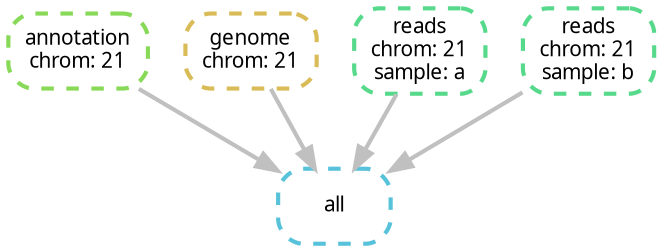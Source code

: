 digraph snakemake_dag {
    graph[bgcolor=white, margin=0];
    node[shape=box, style=rounded, fontname=sans,                 fontsize=10, penwidth=2];
    edge[penwidth=2, color=grey];
	0[label = "all", color = "0.53 0.6 0.85", style="rounded,dashed"];
	1[label = "annotation\nchrom: 21", color = "0.27 0.6 0.85", style="rounded,dashed"];
	2[label = "genome\nchrom: 21", color = "0.13 0.6 0.85", style="rounded,dashed"];
	3[label = "reads\nchrom: 21\nsample: a", color = "0.40 0.6 0.85", style="rounded,dashed"];
	4[label = "reads\nchrom: 21\nsample: b", color = "0.40 0.6 0.85", style="rounded,dashed"];
	1 -> 0
	2 -> 0
	3 -> 0
	4 -> 0
}            
